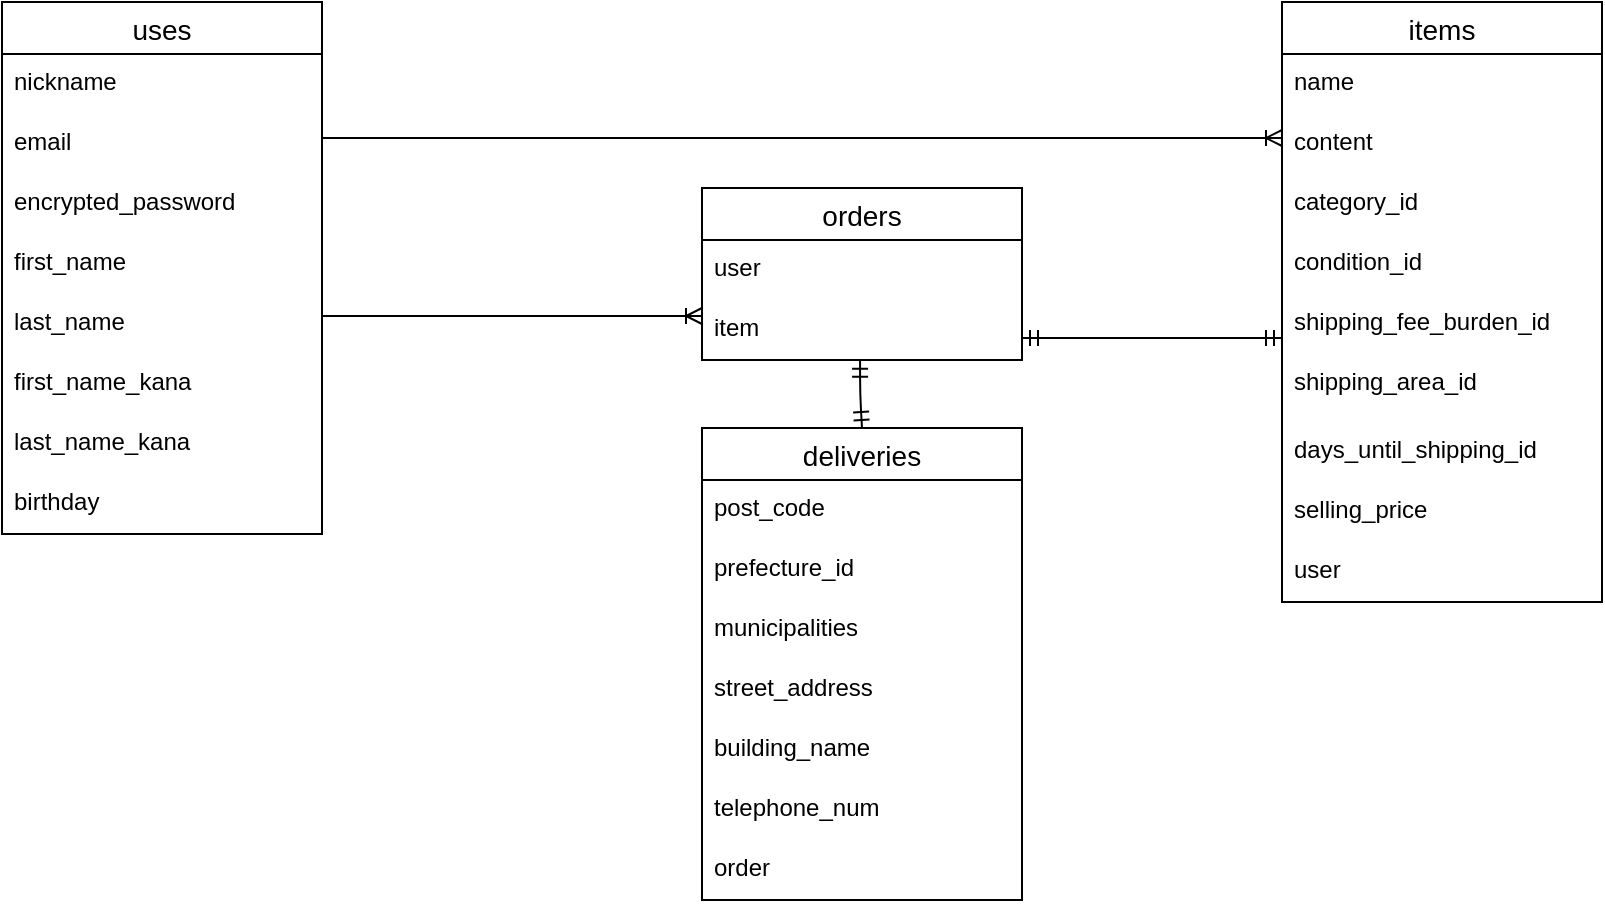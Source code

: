 <mxfile>
    <diagram name="ER図" id="FxFs8E66X_7yNYdMa0wr">
        <mxGraphModel dx="1028" dy="419" grid="1" gridSize="10" guides="1" tooltips="1" connect="1" arrows="1" fold="1" page="1" pageScale="1" pageWidth="827" pageHeight="1169" math="0" shadow="0">
            <root>
                <mxCell id="RW5QNZU49mWxd-AODjOg-0"/>
                <mxCell id="RW5QNZU49mWxd-AODjOg-1" parent="RW5QNZU49mWxd-AODjOg-0"/>
                <mxCell id="RW5QNZU49mWxd-AODjOg-2" value="uses" style="swimlane;fontStyle=0;childLayout=stackLayout;horizontal=1;startSize=26;horizontalStack=0;resizeParent=1;resizeParentMax=0;resizeLast=0;collapsible=1;marginBottom=0;align=center;fontSize=14;" parent="RW5QNZU49mWxd-AODjOg-1" vertex="1">
                    <mxGeometry x="10" y="352" width="160" height="266" as="geometry"/>
                </mxCell>
                <mxCell id="RW5QNZU49mWxd-AODjOg-3" value="nickname   " style="text;strokeColor=none;fillColor=none;spacingLeft=4;spacingRight=4;overflow=hidden;rotatable=0;points=[[0,0.5],[1,0.5]];portConstraint=eastwest;fontSize=12;" parent="RW5QNZU49mWxd-AODjOg-2" vertex="1">
                    <mxGeometry y="26" width="160" height="30" as="geometry"/>
                </mxCell>
                <mxCell id="RW5QNZU49mWxd-AODjOg-4" value="email" style="text;strokeColor=none;fillColor=none;spacingLeft=4;spacingRight=4;overflow=hidden;rotatable=0;points=[[0,0.5],[1,0.5]];portConstraint=eastwest;fontSize=12;" parent="RW5QNZU49mWxd-AODjOg-2" vertex="1">
                    <mxGeometry y="56" width="160" height="30" as="geometry"/>
                </mxCell>
                <mxCell id="RW5QNZU49mWxd-AODjOg-5" value="encrypted_password" style="text;strokeColor=none;fillColor=none;spacingLeft=4;spacingRight=4;overflow=hidden;rotatable=0;points=[[0,0.5],[1,0.5]];portConstraint=eastwest;fontSize=12;" parent="RW5QNZU49mWxd-AODjOg-2" vertex="1">
                    <mxGeometry y="86" width="160" height="30" as="geometry"/>
                </mxCell>
                <mxCell id="RW5QNZU49mWxd-AODjOg-6" value="first_name" style="text;strokeColor=none;fillColor=none;spacingLeft=4;spacingRight=4;overflow=hidden;rotatable=0;points=[[0,0.5],[1,0.5]];portConstraint=eastwest;fontSize=12;" parent="RW5QNZU49mWxd-AODjOg-2" vertex="1">
                    <mxGeometry y="116" width="160" height="30" as="geometry"/>
                </mxCell>
                <mxCell id="RW5QNZU49mWxd-AODjOg-7" value="last_name" style="text;strokeColor=none;fillColor=none;spacingLeft=4;spacingRight=4;overflow=hidden;rotatable=0;points=[[0,0.5],[1,0.5]];portConstraint=eastwest;fontSize=12;" parent="RW5QNZU49mWxd-AODjOg-2" vertex="1">
                    <mxGeometry y="146" width="160" height="30" as="geometry"/>
                </mxCell>
                <mxCell id="RW5QNZU49mWxd-AODjOg-8" value="first_name_kana" style="text;strokeColor=none;fillColor=none;spacingLeft=4;spacingRight=4;overflow=hidden;rotatable=0;points=[[0,0.5],[1,0.5]];portConstraint=eastwest;fontSize=12;" parent="RW5QNZU49mWxd-AODjOg-2" vertex="1">
                    <mxGeometry y="176" width="160" height="30" as="geometry"/>
                </mxCell>
                <mxCell id="RW5QNZU49mWxd-AODjOg-9" value="last_name_kana" style="text;strokeColor=none;fillColor=none;spacingLeft=4;spacingRight=4;overflow=hidden;rotatable=0;points=[[0,0.5],[1,0.5]];portConstraint=eastwest;fontSize=12;" parent="RW5QNZU49mWxd-AODjOg-2" vertex="1">
                    <mxGeometry y="206" width="160" height="30" as="geometry"/>
                </mxCell>
                <mxCell id="RW5QNZU49mWxd-AODjOg-10" value="birthday" style="text;strokeColor=none;fillColor=none;spacingLeft=4;spacingRight=4;overflow=hidden;rotatable=0;points=[[0,0.5],[1,0.5]];portConstraint=eastwest;fontSize=12;" parent="RW5QNZU49mWxd-AODjOg-2" vertex="1">
                    <mxGeometry y="236" width="160" height="30" as="geometry"/>
                </mxCell>
                <mxCell id="RW5QNZU49mWxd-AODjOg-13" value="items" style="swimlane;fontStyle=0;childLayout=stackLayout;horizontal=1;startSize=26;horizontalStack=0;resizeParent=1;resizeParentMax=0;resizeLast=0;collapsible=1;marginBottom=0;align=center;fontSize=14;" parent="RW5QNZU49mWxd-AODjOg-1" vertex="1">
                    <mxGeometry x="650" y="352" width="160" height="300" as="geometry"/>
                </mxCell>
                <mxCell id="RW5QNZU49mWxd-AODjOg-15" value="name " style="text;strokeColor=none;fillColor=none;spacingLeft=4;spacingRight=4;overflow=hidden;rotatable=0;points=[[0,0.5],[1,0.5]];portConstraint=eastwest;fontSize=12;" parent="RW5QNZU49mWxd-AODjOg-13" vertex="1">
                    <mxGeometry y="26" width="160" height="30" as="geometry"/>
                </mxCell>
                <mxCell id="RW5QNZU49mWxd-AODjOg-16" value="content" style="text;strokeColor=none;fillColor=none;spacingLeft=4;spacingRight=4;overflow=hidden;rotatable=0;points=[[0,0.5],[1,0.5]];portConstraint=eastwest;fontSize=12;" parent="RW5QNZU49mWxd-AODjOg-13" vertex="1">
                    <mxGeometry y="56" width="160" height="30" as="geometry"/>
                </mxCell>
                <mxCell id="RW5QNZU49mWxd-AODjOg-17" value="category_id" style="text;strokeColor=none;fillColor=none;spacingLeft=4;spacingRight=4;overflow=hidden;rotatable=0;points=[[0,0.5],[1,0.5]];portConstraint=eastwest;fontSize=12;" parent="RW5QNZU49mWxd-AODjOg-13" vertex="1">
                    <mxGeometry y="86" width="160" height="30" as="geometry"/>
                </mxCell>
                <mxCell id="RW5QNZU49mWxd-AODjOg-18" value="condition_id" style="text;strokeColor=none;fillColor=none;spacingLeft=4;spacingRight=4;overflow=hidden;rotatable=0;points=[[0,0.5],[1,0.5]];portConstraint=eastwest;fontSize=12;" parent="RW5QNZU49mWxd-AODjOg-13" vertex="1">
                    <mxGeometry y="116" width="160" height="30" as="geometry"/>
                </mxCell>
                <mxCell id="RW5QNZU49mWxd-AODjOg-19" value="shipping_fee_burden_id" style="text;strokeColor=none;fillColor=none;spacingLeft=4;spacingRight=4;overflow=hidden;rotatable=0;points=[[0,0.5],[1,0.5]];portConstraint=eastwest;fontSize=12;" parent="RW5QNZU49mWxd-AODjOg-13" vertex="1">
                    <mxGeometry y="146" width="160" height="30" as="geometry"/>
                </mxCell>
                <mxCell id="RW5QNZU49mWxd-AODjOg-20" value="shipping_area_id" style="text;strokeColor=none;fillColor=none;spacingLeft=4;spacingRight=4;overflow=hidden;rotatable=0;points=[[0,0.5],[1,0.5]];portConstraint=eastwest;fontSize=12;" parent="RW5QNZU49mWxd-AODjOg-13" vertex="1">
                    <mxGeometry y="176" width="160" height="34" as="geometry"/>
                </mxCell>
                <mxCell id="RW5QNZU49mWxd-AODjOg-21" value="days_until_shipping_id" style="text;strokeColor=none;fillColor=none;spacingLeft=4;spacingRight=4;overflow=hidden;rotatable=0;points=[[0,0.5],[1,0.5]];portConstraint=eastwest;fontSize=12;" parent="RW5QNZU49mWxd-AODjOg-13" vertex="1">
                    <mxGeometry y="210" width="160" height="30" as="geometry"/>
                </mxCell>
                <mxCell id="RW5QNZU49mWxd-AODjOg-22" value="selling_price" style="text;strokeColor=none;fillColor=none;spacingLeft=4;spacingRight=4;overflow=hidden;rotatable=0;points=[[0,0.5],[1,0.5]];portConstraint=eastwest;fontSize=12;" parent="RW5QNZU49mWxd-AODjOg-13" vertex="1">
                    <mxGeometry y="240" width="160" height="30" as="geometry"/>
                </mxCell>
                <mxCell id="RW5QNZU49mWxd-AODjOg-23" value="user" style="text;strokeColor=none;fillColor=none;spacingLeft=4;spacingRight=4;overflow=hidden;rotatable=0;points=[[0,0.5],[1,0.5]];portConstraint=eastwest;fontSize=12;" parent="RW5QNZU49mWxd-AODjOg-13" vertex="1">
                    <mxGeometry y="270" width="160" height="30" as="geometry"/>
                </mxCell>
                <mxCell id="RW5QNZU49mWxd-AODjOg-24" value="orders" style="swimlane;fontStyle=0;childLayout=stackLayout;horizontal=1;startSize=26;horizontalStack=0;resizeParent=1;resizeParentMax=0;resizeLast=0;collapsible=1;marginBottom=0;align=center;fontSize=14;" parent="RW5QNZU49mWxd-AODjOg-1" vertex="1">
                    <mxGeometry x="360" y="445" width="160" height="86" as="geometry"/>
                </mxCell>
                <mxCell id="RW5QNZU49mWxd-AODjOg-25" value="user" style="text;strokeColor=none;fillColor=none;spacingLeft=4;spacingRight=4;overflow=hidden;rotatable=0;points=[[0,0.5],[1,0.5]];portConstraint=eastwest;fontSize=12;" parent="RW5QNZU49mWxd-AODjOg-24" vertex="1">
                    <mxGeometry y="26" width="160" height="30" as="geometry"/>
                </mxCell>
                <mxCell id="RW5QNZU49mWxd-AODjOg-26" value="item" style="text;strokeColor=none;fillColor=none;spacingLeft=4;spacingRight=4;overflow=hidden;rotatable=0;points=[[0,0.5],[1,0.5]];portConstraint=eastwest;fontSize=12;" parent="RW5QNZU49mWxd-AODjOg-24" vertex="1">
                    <mxGeometry y="56" width="160" height="30" as="geometry"/>
                </mxCell>
                <mxCell id="RW5QNZU49mWxd-AODjOg-30" value="deliveries" style="swimlane;fontStyle=0;childLayout=stackLayout;horizontal=1;startSize=26;horizontalStack=0;resizeParent=1;resizeParentMax=0;resizeLast=0;collapsible=1;marginBottom=0;align=center;fontSize=14;" parent="RW5QNZU49mWxd-AODjOg-1" vertex="1">
                    <mxGeometry x="360" y="565" width="160" height="236" as="geometry"/>
                </mxCell>
                <mxCell id="RW5QNZU49mWxd-AODjOg-31" value="post_code" style="text;strokeColor=none;fillColor=none;spacingLeft=4;spacingRight=4;overflow=hidden;rotatable=0;points=[[0,0.5],[1,0.5]];portConstraint=eastwest;fontSize=12;" parent="RW5QNZU49mWxd-AODjOg-30" vertex="1">
                    <mxGeometry y="26" width="160" height="30" as="geometry"/>
                </mxCell>
                <mxCell id="RW5QNZU49mWxd-AODjOg-32" value="prefecture_id" style="text;strokeColor=none;fillColor=none;spacingLeft=4;spacingRight=4;overflow=hidden;rotatable=0;points=[[0,0.5],[1,0.5]];portConstraint=eastwest;fontSize=12;" parent="RW5QNZU49mWxd-AODjOg-30" vertex="1">
                    <mxGeometry y="56" width="160" height="30" as="geometry"/>
                </mxCell>
                <mxCell id="RW5QNZU49mWxd-AODjOg-33" value="municipalities" style="text;strokeColor=none;fillColor=none;spacingLeft=4;spacingRight=4;overflow=hidden;rotatable=0;points=[[0,0.5],[1,0.5]];portConstraint=eastwest;fontSize=12;" parent="RW5QNZU49mWxd-AODjOg-30" vertex="1">
                    <mxGeometry y="86" width="160" height="30" as="geometry"/>
                </mxCell>
                <mxCell id="RW5QNZU49mWxd-AODjOg-34" value="street_address" style="text;strokeColor=none;fillColor=none;spacingLeft=4;spacingRight=4;overflow=hidden;rotatable=0;points=[[0,0.5],[1,0.5]];portConstraint=eastwest;fontSize=12;" parent="RW5QNZU49mWxd-AODjOg-30" vertex="1">
                    <mxGeometry y="116" width="160" height="30" as="geometry"/>
                </mxCell>
                <mxCell id="RW5QNZU49mWxd-AODjOg-35" value="building_name" style="text;strokeColor=none;fillColor=none;spacingLeft=4;spacingRight=4;overflow=hidden;rotatable=0;points=[[0,0.5],[1,0.5]];portConstraint=eastwest;fontSize=12;" parent="RW5QNZU49mWxd-AODjOg-30" vertex="1">
                    <mxGeometry y="146" width="160" height="30" as="geometry"/>
                </mxCell>
                <mxCell id="RW5QNZU49mWxd-AODjOg-36" value="telephone_num" style="text;strokeColor=none;fillColor=none;spacingLeft=4;spacingRight=4;overflow=hidden;rotatable=0;points=[[0,0.5],[1,0.5]];portConstraint=eastwest;fontSize=12;" parent="RW5QNZU49mWxd-AODjOg-30" vertex="1">
                    <mxGeometry y="176" width="160" height="30" as="geometry"/>
                </mxCell>
                <mxCell id="R1KprBRaLOGB7kHQc9rM-0" value="order" style="text;strokeColor=none;fillColor=none;spacingLeft=4;spacingRight=4;overflow=hidden;rotatable=0;points=[[0,0.5],[1,0.5]];portConstraint=eastwest;fontSize=12;" parent="RW5QNZU49mWxd-AODjOg-30" vertex="1">
                    <mxGeometry y="206" width="160" height="30" as="geometry"/>
                </mxCell>
                <mxCell id="RW5QNZU49mWxd-AODjOg-40" value="" style="edgeStyle=elbowEdgeStyle;fontSize=12;html=1;endArrow=ERoneToMany;elbow=vertical;" parent="RW5QNZU49mWxd-AODjOg-1" edge="1">
                    <mxGeometry width="100" height="100" relative="1" as="geometry">
                        <mxPoint x="170" y="420" as="sourcePoint"/>
                        <mxPoint x="650" y="420" as="targetPoint"/>
                        <Array as="points">
                            <mxPoint x="590" y="420"/>
                        </Array>
                    </mxGeometry>
                </mxCell>
                <mxCell id="RW5QNZU49mWxd-AODjOg-41" value="" style="edgeStyle=elbowEdgeStyle;fontSize=12;html=1;endArrow=ERmandOne;startArrow=ERmandOne;elbow=vertical;entryX=0;entryY=0.5;entryDx=0;entryDy=0;" parent="RW5QNZU49mWxd-AODjOg-1" source="RW5QNZU49mWxd-AODjOg-26" edge="1">
                    <mxGeometry width="100" height="100" relative="1" as="geometry">
                        <mxPoint x="591" y="520" as="sourcePoint"/>
                        <mxPoint x="650" y="520" as="targetPoint"/>
                        <Array as="points"/>
                    </mxGeometry>
                </mxCell>
                <mxCell id="RW5QNZU49mWxd-AODjOg-43" value="" style="edgeStyle=elbowEdgeStyle;fontSize=12;html=1;endArrow=ERoneToMany;elbow=vertical;" parent="RW5QNZU49mWxd-AODjOg-1" edge="1">
                    <mxGeometry width="100" height="100" relative="1" as="geometry">
                        <mxPoint x="170" y="509" as="sourcePoint"/>
                        <mxPoint x="360" y="509" as="targetPoint"/>
                        <Array as="points"/>
                    </mxGeometry>
                </mxCell>
                <mxCell id="F_Xyz-pmHq17cmGCDmh8-1" value="" style="edgeStyle=elbowEdgeStyle;fontSize=12;html=1;endArrow=ERmandOne;startArrow=ERmandOne;elbow=vertical;entryX=0.5;entryY=0;entryDx=0;entryDy=0;exitX=0.494;exitY=1.014;exitDx=0;exitDy=0;exitPerimeter=0;" parent="RW5QNZU49mWxd-AODjOg-1" target="RW5QNZU49mWxd-AODjOg-30" edge="1">
                    <mxGeometry width="100" height="100" relative="1" as="geometry">
                        <mxPoint x="439.04" y="531.42" as="sourcePoint"/>
                        <mxPoint x="660" y="555" as="targetPoint"/>
                        <Array as="points"/>
                    </mxGeometry>
                </mxCell>
            </root>
        </mxGraphModel>
    </diagram>
</mxfile>